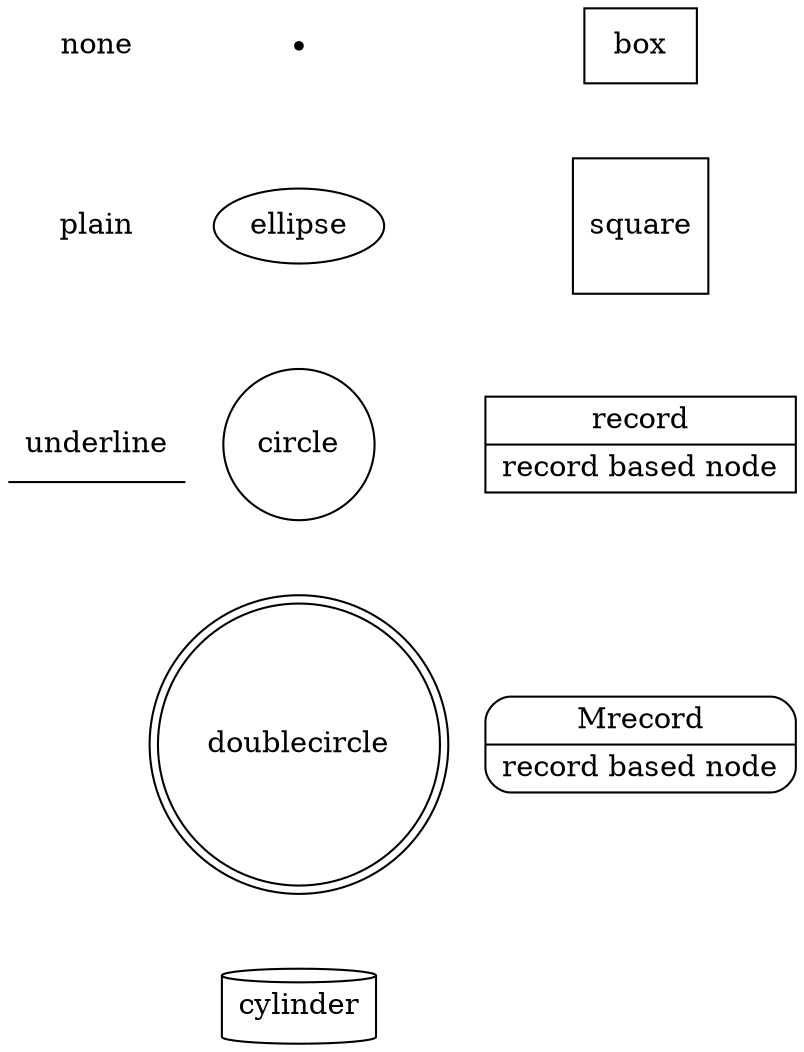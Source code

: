 digraph SomeShapes {

  edge         [ style=invis        ]

// 1
  none         [ shape=none         ]
  point        [ shape=point        ]
  box          [ shape=box          ]

// 2
  plain        [ shape=plain        ] // Does not work with dot version 2.38
  ellipse        // default
  square       [ shape=square       ]

// 3
  underline    [ shape=underline    ]
  circle       [ shape=circle       ]
  record       [ shape=record  label="{record|record based node}"  ]



// 4
// ...
  doublecircle [ shape=doublecircle ]
  Mrecord      [ shape=Mrecord label="{Mrecord|record based node}" ]

// 5
// ..
  cylinder     [ shape=cylinder     ] // Does not work with dot version 2.38



  none    -> plain   -> underline
  point   -> ellipse -> circle     -> doublecircle -> cylinder
  box     -> square  ->  record    -> Mrecord

}
